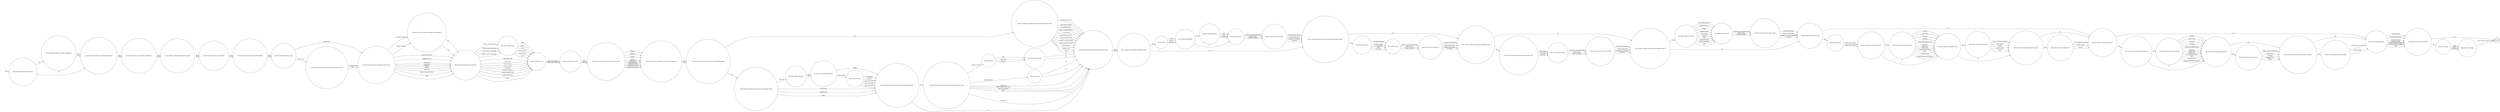 digraph ATTEMPTED_ESCAPE_FROM_ESCORT {  rankdir=LR;
  node [shape = circle];
  START_NODE [label="", shape=none];
  START_NODE -> 44423 [label = "start"];
  END_NODE [label="END", shape="doublecircle"];
  44139 [label = "From what escort type did the attempted escape occur?"];
  44139 -> 44168 [label = "Hospital outpatient"];
  44139 -> 44168 [label = "Hospital inpatient"];
  44139 -> 44496 [label = "Inter prison transfer"];
  44139 -> 44496 [label = "Magistrates court"];
  44139 -> 44496 [label = "Crown court"];
  44139 -> 44496 [label = "County court"];
  44139 -> 44496 [label = "Funeral"];
  44139 -> 44496 [label = "Wedding"];
  44139 -> 44496 [label = "Home visit"];
  44139 -> 44496 [label = "Hosp visit (dying relative)"];
  44139 -> 44496 [label = "Other"];
  44148 [label = "What was the source of the knife or blade?"];
  44148 -> 44157 [label = "Secreted on the prisoner"];
  44148 -> 44157 [label = "Found in vehicle/area"];
  44148 -> 44157 [label = "Brought by accomplice"];
  44148 -> 44157 [label = "Not known"];
  44157 [label = "Were any other weapons used during the attempted escape?"];
  44157 -> 44638 [label = "Yes"];
  44157 -> 44647 [label = "No"];
  44168 [label = "Was the escort for child birth or pre/post natal treatment?"];
  44168 -> 44496 [label = "Yes"];
  44168 -> 44496 [label = "No"];
  44180 [label = "Describe the damage"];
  44180 -> 44881 [label = "Minor"];
  44180 -> 44881 [label = "Serious"];
  44180 -> 44881 [label = "Extensive"];
  44203 [label = "Is the incident subject to a governor's adjudication?"];
  44203 -> 44479 [label = "Yes"];
  44203 -> 44479 [label = "No"];
  44226 [label = "How was the restraint overcome at the point of the attempted escape?"];
  44226 -> 44967 [label = "Prisoner used key"];
  44226 -> 44819 [label = "Slipped restraint"];
  44226 -> 44599 [label = "Picked lock"];
  44226 -> 44599 [label = "Staff unlocked under threat"];
  44226 -> 44599 [label = "Improper application"];
  44226 -> 44599 [label = "Other"];
  44226 -> 44599 [label = "Not known"];
  44240 [label = "How was the escape prevented?"];
  44240 -> 44559 [label = "Physical barrier"];
  44240 -> 44559 [label = "Prison staff intervention"];
  44240 -> 44559 [label = "Police intervention"];
  44240 -> 44559 [label = "Member of public"];
  44240 -> 44559 [label = "Prisoner abandoned attempt"];
  44240 -> 44559 [label = "Prisoner injured in attempt"];
  44240 -> 44559 [label = "Other"];
  44269 [label = "Which serious injuries were sustained?"];
  44269 -> 44421 [label = "Fracture"];
  44269 -> 44421 [label = "Scald or burn"];
  44269 -> 44421 [label = "Stabbing"];
  44269 -> 44421 [label = "Crushing"];
  44269 -> 44421 [label = "Extensive/multiple bruising"];
  44269 -> 44421 [label = "Black eye"];
  44269 -> 44421 [label = "Broken nose"];
  44269 -> 44421 [label = "Broken teeth"];
  44269 -> 44421 [label = "Cuts requiring sutures"];
  44269 -> 44421 [label = "Bites"];
  44269 -> 44421 [label = "Gun shot wound"];
  44269 -> 44421 [label = "Temporary/permanent blindness"];
  44280 [label = "Has the key been recovered?"];
  44280 -> 44599 [label = "Yes"];
  44280 -> 44599 [label = "No"];
  44288 [label = "Was the firearm?"];
  44288 -> 44701 [label = "Real"];
  44288 -> 44701 [label = "Replica"];
  44288 -> 44701 [label = "Not known"];
  44294 [label = "What was the source of the spray?"];
  44294 -> 44566 [label = "Secreted on the prisoner"];
  44294 -> 44566 [label = "Found in vehicle/area"];
  44294 -> 44566 [label = "Brought by accomplice"];
  44294 -> 44566 [label = "Not known"];
  44302 [label = "Was double cuffing employed?"];
  44302 -> 45034 [label = "Yes"];
  44302 -> 45034 [label = "No"];
  44306 [label = "Were any injuries sustained by prisoners?"];
  44306 -> 45099 [label = "Yes"];
  44306 -> 44240 [label = "No"];
  44307 [label = "What type of vehicle was it?"];
  44307 -> 44886 [label = "Coach"];
  44307 -> 44886 [label = "Minibus"];
  44307 -> 44886 [label = "Taxi"];
  44307 -> 44886 [label = "Cellular vehicle"];
  44307 -> 44886 [label = "Secure transit"];
  44307 -> 44886 [label = "Other"];
  44308 [label = "What was the source of the firearm?"];
  44308 -> 44836 [label = "Secreted on the prisoner"];
  44308 -> 44836 [label = "Found in vehicle/area"];
  44308 -> 44836 [label = "Brought by accomplice"];
  44308 -> 44836 [label = "Not known"];
  44312 [label = "Was a firearm used during the attempted escape?"];
  44312 -> 44288 [label = "Yes"];
  44312 -> 44836 [label = "No"];
  44421 [label = "Were minor injuries sustained by staff?"];
  44421 -> 44626 [label = "Yes"];
  44421 -> 45041 [label = "No"];
  44423 [label = "Were the police informed of the incident?"];
  44423 -> 44900 [label = "Yes"];
  44423 -> 44924 [label = "No"];
  44429 [label = "Was the prisoner who attempted to escape on the escape list?"];
  44429 -> 45011 [label = "Yes"];
  44429 -> 45011 [label = "No"];
  44437 [label = "Was the restraint overcome at the point of the attempted escape?"];
  44437 -> 44226 [label = "Yes"];
  44437 -> 44599 [label = "No"];
  44457 [label = "Were the rounds discharged?"];
  44457 -> 45138 [label = "Live"];
  44457 -> 45138 [label = "Blank"];
  44457 -> 45138 [label = "Not known"];
  44479 [label = "Is any member of staff facing disciplinary charges?"];
  44479 -> 44960 [label = "Yes"];
  44479 -> 44960 [label = "No"];
  44481 [label = "Did any prisoner require medical treatment for injuries?"];
  44481 -> 44535 [label = "Yes"];
  44481 -> 44240 [label = "No"];
  44491 [label = "Has the prison service press office been informed?"];
  44491 -> 45094 [label = "Yes"];
  44491 -> 45094 [label = "No"];
  44496 [label = "Where did the attempted escape take place?"];
  44496 -> 44307 [label = "Vehicle en route to venue"];
  44496 -> 44307 [label = "Vehicle en route from venue"];
  44496 -> 44307 [label = "Leaving vehicle (debussing)"];
  44496 -> 44307 [label = "Entering vehicle (embussing)"];
  44496 -> 44886 [label = "Unscheduled stop"];
  44496 -> 44886 [label = "Cell at court"];
  44496 -> 44886 [label = "Court cells area"];
  44496 -> 44886 [label = "Court visits area"];
  44496 -> 44886 [label = "Court dock"];
  44496 -> 44886 [label = "Hospital ward/room"];
  44496 -> 44886 [label = "Hospital treatment room"];
  44496 -> 44886 [label = "Hospital waiting area"];
  44496 -> 44886 [label = "Other"];
  44529 [label = "Why was a restraint not applied at the point of the attempted escape?"];
  44529 -> 44599 [label = "Governors instruction"];
  44529 -> 44599 [label = "Prevented by disability"];
  44529 -> 44599 [label = "Prevented by injury"];
  44529 -> 44599 [label = "Medical treatment/request"];
  44529 -> 44599 [label = "In court room"];
  44529 -> 44599 [label = "Located in secure area"];
  44529 -> 44599 [label = "In cell of cellular vehicle"];
  44529 -> 44599 [label = "Transfer to mental hospital"];
  44529 -> 44599 [label = "During marriage ceremony"];
  44529 -> 44599 [label = "None available"];
  44529 -> 44599 [label = "Failure to use"];
  44529 -> 44599 [label = "Other"];
  44535 [label = "Where were the injured prisoners treated?"];
  44535 -> 44240 [label = "Prison health care centre"];
  44535 -> 44240 [label = "Outside hospital"];
  44542 [label = "What restraint was being used at the point of attempted escape?"];
  44542 -> 44302 [label = "Handcuffs"];
  44542 -> 44437 [label = "Escort chain"];
  44542 -> 44437 [label = "Closeting chain"];
  44542 -> 44437 [label = "Other"];
  44559 [label = "Was damage caused to prison property?"];
  44559 -> 44180 [label = "Yes"];
  44559 -> END_NODE [label = "No"];
  44566 [label = "Was a knife or blade used during the attempted escape?"];
  44566 -> 44888 [label = "Yes"];
  44566 -> 44157 [label = "No"];
  44599 [label = "Was outside assistance involved in the attempted escape?"];
  44599 -> 44312 [label = "Yes"];
  44599 -> 44312 [label = "No"];
  44604 [label = "Who used the spray?"];
  44604 -> 44294 [label = "Prisoner who attempted escape"];
  44604 -> 44294 [label = "Other prisoner"];
  44604 -> 44294 [label = "Outside accomplice"];
  44626 [label = "Which minor injuries were sustained?"];
  44626 -> 45041 [label = "Grazes, scratches or abrasions"];
  44626 -> 45041 [label = "Minor bruises"];
  44626 -> 45041 [label = "Swellings"];
  44626 -> 45041 [label = "Superficial cuts"];
  44626 -> 45041 [label = "Other"];
  44627 [label = "What was the source of the weapons used?"];
  44627 -> 44647 [label = "Secreted on prisoner"];
  44627 -> 44647 [label = "Found in vehicle/area"];
  44627 -> 44647 [label = "Brought by outside accomplice"];
  44627 -> 44647 [label = "Not known"];
  44638 [label = "What other weapons were used?"];
  44638 -> 44739 [label = "Other sharp instrument"];
  44638 -> 44739 [label = "Blunt instrument"];
  44638 -> 44739 [label = "Ligature"];
  44638 -> 44739 [label = "Dangerous liquid"];
  44638 -> 44739 [label = "Excreta/urine"];
  44638 -> 44739 [label = "Spitting"];
  44638 -> 44739 [label = "Food"];
  44638 -> 44739 [label = "Thrown furniture"];
  44638 -> 44739 [label = "Thrown equipment"];
  44638 -> 44739 [label = "Other"];
  44647 [label = "Were any injuries sustained by staff?"];
  44647 -> 45115 [label = "Yes"];
  44647 -> 44306 [label = "No"];
  44701 [label = "Was the firearm discharged?"];
  44701 -> 44457 [label = "Yes"];
  44701 -> 45138 [label = "No"];
  44708 [label = "Which minor injuries were sustained?"];
  44708 -> 44481 [label = "Grazes, scratches or abrasions"];
  44708 -> 44481 [label = "Minor bruises"];
  44708 -> 44481 [label = "Swellings"];
  44708 -> 44481 [label = "Superficial cuts"];
  44708 -> 44481 [label = "Other"];
  44739 [label = "Who used the other weapons?"];
  44739 -> 44627 [label = "Prisoner who attempted escape"];
  44739 -> 44627 [label = "Other prisoner"];
  44739 -> 44627 [label = "Outside accomplice"];
  44771 [label = "Number of prisoners on escort"];
  44771 -> 45061 [label = "Male"];
  44771 -> 45061 [label = "Female"];
  44782 [label = "Was a serious injury sustained by staff?"];
  44782 -> 44269 [label = "Yes"];
  44782 -> 44421 [label = "No"];
  44794 [label = "Prior to private sector involvement would the escort have been"];
  44794 -> 44139 [label = "Prison service"];
  44794 -> 44139 [label = "Police"];
  44819 [label = "Were inserts used?"];
  44819 -> 44599 [label = "Yes"];
  44819 -> 44599 [label = "No"];
  44836 [label = "Was a chemical incapacitant spray used during the attempted escape?"];
  44836 -> 44915 [label = "Yes"];
  44836 -> 44566 [label = "No"];
  44881 [label = "Estimated cost of damage"];
  44881 -> END_NODE [label = "Enter amount in pound sterling"];
  44886 [label = "Number of staff on escort"];
  44886 -> 44771 [label = "Male (enter number)"];
  44886 -> 44771 [label = "Female (enter number)"];
  44888 [label = "Was the knife or blade used purpose made or improvised?"];
  44888 -> 44955 [label = "Purpose made"];
  44888 -> 44955 [label = "Improvised"];
  44888 -> 44955 [label = "Not known"];
  44900 [label = "Is the incident the subject of a police investigation?"];
  44900 -> 44924 [label = "Yes"];
  44900 -> 44924 [label = "No"];
  44905 [label = "Which serious injuries were sustained?"];
  44905 -> 45044 [label = "Fracture"];
  44905 -> 45044 [label = "Scald or burn"];
  44905 -> 45044 [label = "Stabbing"];
  44905 -> 45044 [label = "Crushing"];
  44905 -> 45044 [label = "Extensive/multiple bruising"];
  44905 -> 45044 [label = "Black eye"];
  44905 -> 45044 [label = "Broken nose"];
  44905 -> 45044 [label = "Broken teeth"];
  44905 -> 45044 [label = "Cuts requiring sutures"];
  44905 -> 45044 [label = "Bites"];
  44905 -> 45044 [label = "Gun shot wound"];
  44905 -> 45044 [label = "Temporary/permanent blindness"];
  44915 [label = "Describe the type of spray"];
  44915 -> 44604 [label = "C.n (chloracetopheone)"];
  44915 -> 44604 [label = "C.s (ortho..nitrile)"];
  44915 -> 44604 [label = "O.c (mace/pepper)"];
  44915 -> 44604 [label = "Other"];
  44915 -> 44604 [label = "Not known"];
  44924 [label = "Is the incident the subject of an internal investigation?"];
  44924 -> 44203 [label = "Yes"];
  44924 -> 44203 [label = "No"];
  44955 [label = "Who used the knife or blade?"];
  44955 -> 44148 [label = "Prisoner who attempted escape"];
  44955 -> 44148 [label = "Other prisoner"];
  44955 -> 44148 [label = "Outside accomplice"];
  44960 [label = "Is there any media interest in this incident?"];
  44960 -> 44491 [label = "Yes"];
  44960 -> 44491 [label = "No"];
  44967 [label = "Was the key used?"];
  44967 -> 44280 [label = "Real"];
  44967 -> 44280 [label = "Improvised"];
  44967 -> 44280 [label = "Not known"];
  45011 [label = "Was the prisoner restrained at the point of the attempted escape?"];
  45011 -> 44542 [label = "Yes"];
  45011 -> 44529 [label = "No"];
  45034 [label = "To whom was the prisoner handcuffed"];
  45034 -> 44437 [label = "Officer"];
  45034 -> 45141 [label = "Other prisoner"];
  45041 [label = "Did any staff require medical treatment for injury?"];
  45041 -> 45060 [label = "Yes"];
  45041 -> 44306 [label = "No"];
  45044 [label = "Was a minor injury sustained by a prisoner?"];
  45044 -> 44708 [label = "Yes"];
  45044 -> 44481 [label = "No"];
  45060 [label = "Where were the injured staff treated?"];
  45060 -> 44306 [label = "Prison health care centre"];
  45060 -> 44306 [label = "Outside hospital"];
  45060 -> 44306 [label = "Own GP"];
  45061 [label = "What were the categories of the prisoners under escort?"];
  45061 -> 44429 [label = "Category a"];
  45061 -> 44429 [label = "Category b"];
  45061 -> 44429 [label = "Category c"];
  45061 -> 44429 [label = "Category d"];
  45061 -> 44429 [label = "Categorised YO"];
  45061 -> 44429 [label = "Uncategorised YO"];
  45061 -> 44429 [label = "Categorised female"];
  45061 -> 44429 [label = "Uncategorised female"];
  45061 -> 44429 [label = "Uncategorised adult male"];
  45094 [label = "Who was responsible for the escort?"];
  45094 -> 44139 [label = "Public sector"];
  45094 -> 44794 [label = "Private sector"];
  45099 [label = "Was a serious injury sustained by a prisoner?"];
  45099 -> 44905 [label = "Yes"];
  45099 -> 45044 [label = "No"];
  45115 [label = "Number of staff injured"];
  45115 -> 44782 [label = "Male (enter number)"];
  45115 -> 44782 [label = "Female (enter number)"];
  45138 [label = "Who used the firearm?"];
  45138 -> 44308 [label = "Prisoner who attempted escape"];
  45138 -> 44308 [label = "Other prisoner"];
  45138 -> 44308 [label = "Outside accomplice"];
  45141 [label = "Was the other prisoner?"];
  45141 -> 44437 [label = "A co-defendant"];
  45141 -> 44437 [label = "A relative"];
  45141 -> 44437 [label = "A known associate"];
  45141 -> 44437 [label = "An e list prisoner"];
  45141 -> 44437 [label = "None of the above"];
}
